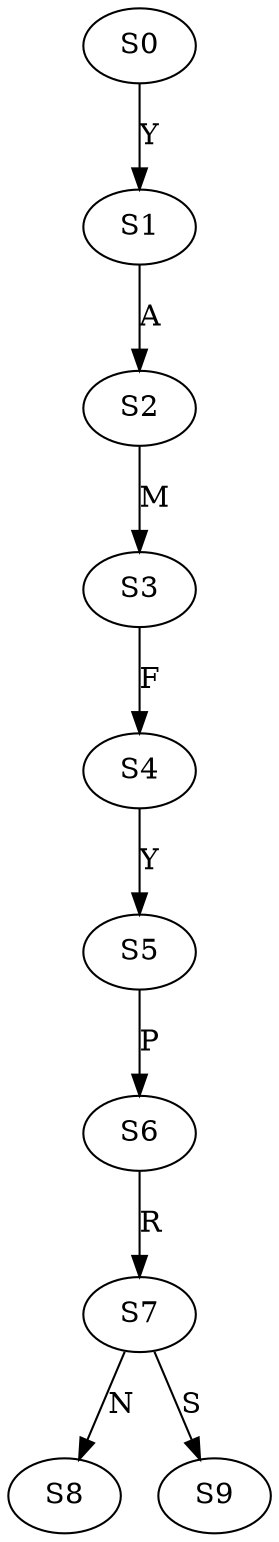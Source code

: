 strict digraph  {
	S0 -> S1 [ label = Y ];
	S1 -> S2 [ label = A ];
	S2 -> S3 [ label = M ];
	S3 -> S4 [ label = F ];
	S4 -> S5 [ label = Y ];
	S5 -> S6 [ label = P ];
	S6 -> S7 [ label = R ];
	S7 -> S8 [ label = N ];
	S7 -> S9 [ label = S ];
}
